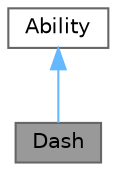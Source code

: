 digraph "Dash"
{
 // LATEX_PDF_SIZE
  bgcolor="transparent";
  edge [fontname=Helvetica,fontsize=10,labelfontname=Helvetica,labelfontsize=10];
  node [fontname=Helvetica,fontsize=10,shape=box,height=0.2,width=0.4];
  Node1 [label="Dash",height=0.2,width=0.4,color="gray40", fillcolor="grey60", style="filled", fontcolor="black",tooltip="Applies a force to the player in the mouse direction and makes the player briefly invincible"];
  Node2 -> Node1 [dir="back",color="steelblue1",style="solid"];
  Node2 [label="Ability",height=0.2,width=0.4,color="gray40", fillcolor="white", style="filled",URL="$class_ability.html",tooltip="A base ability class, designed to be inherited and provided with functionality"];
}
